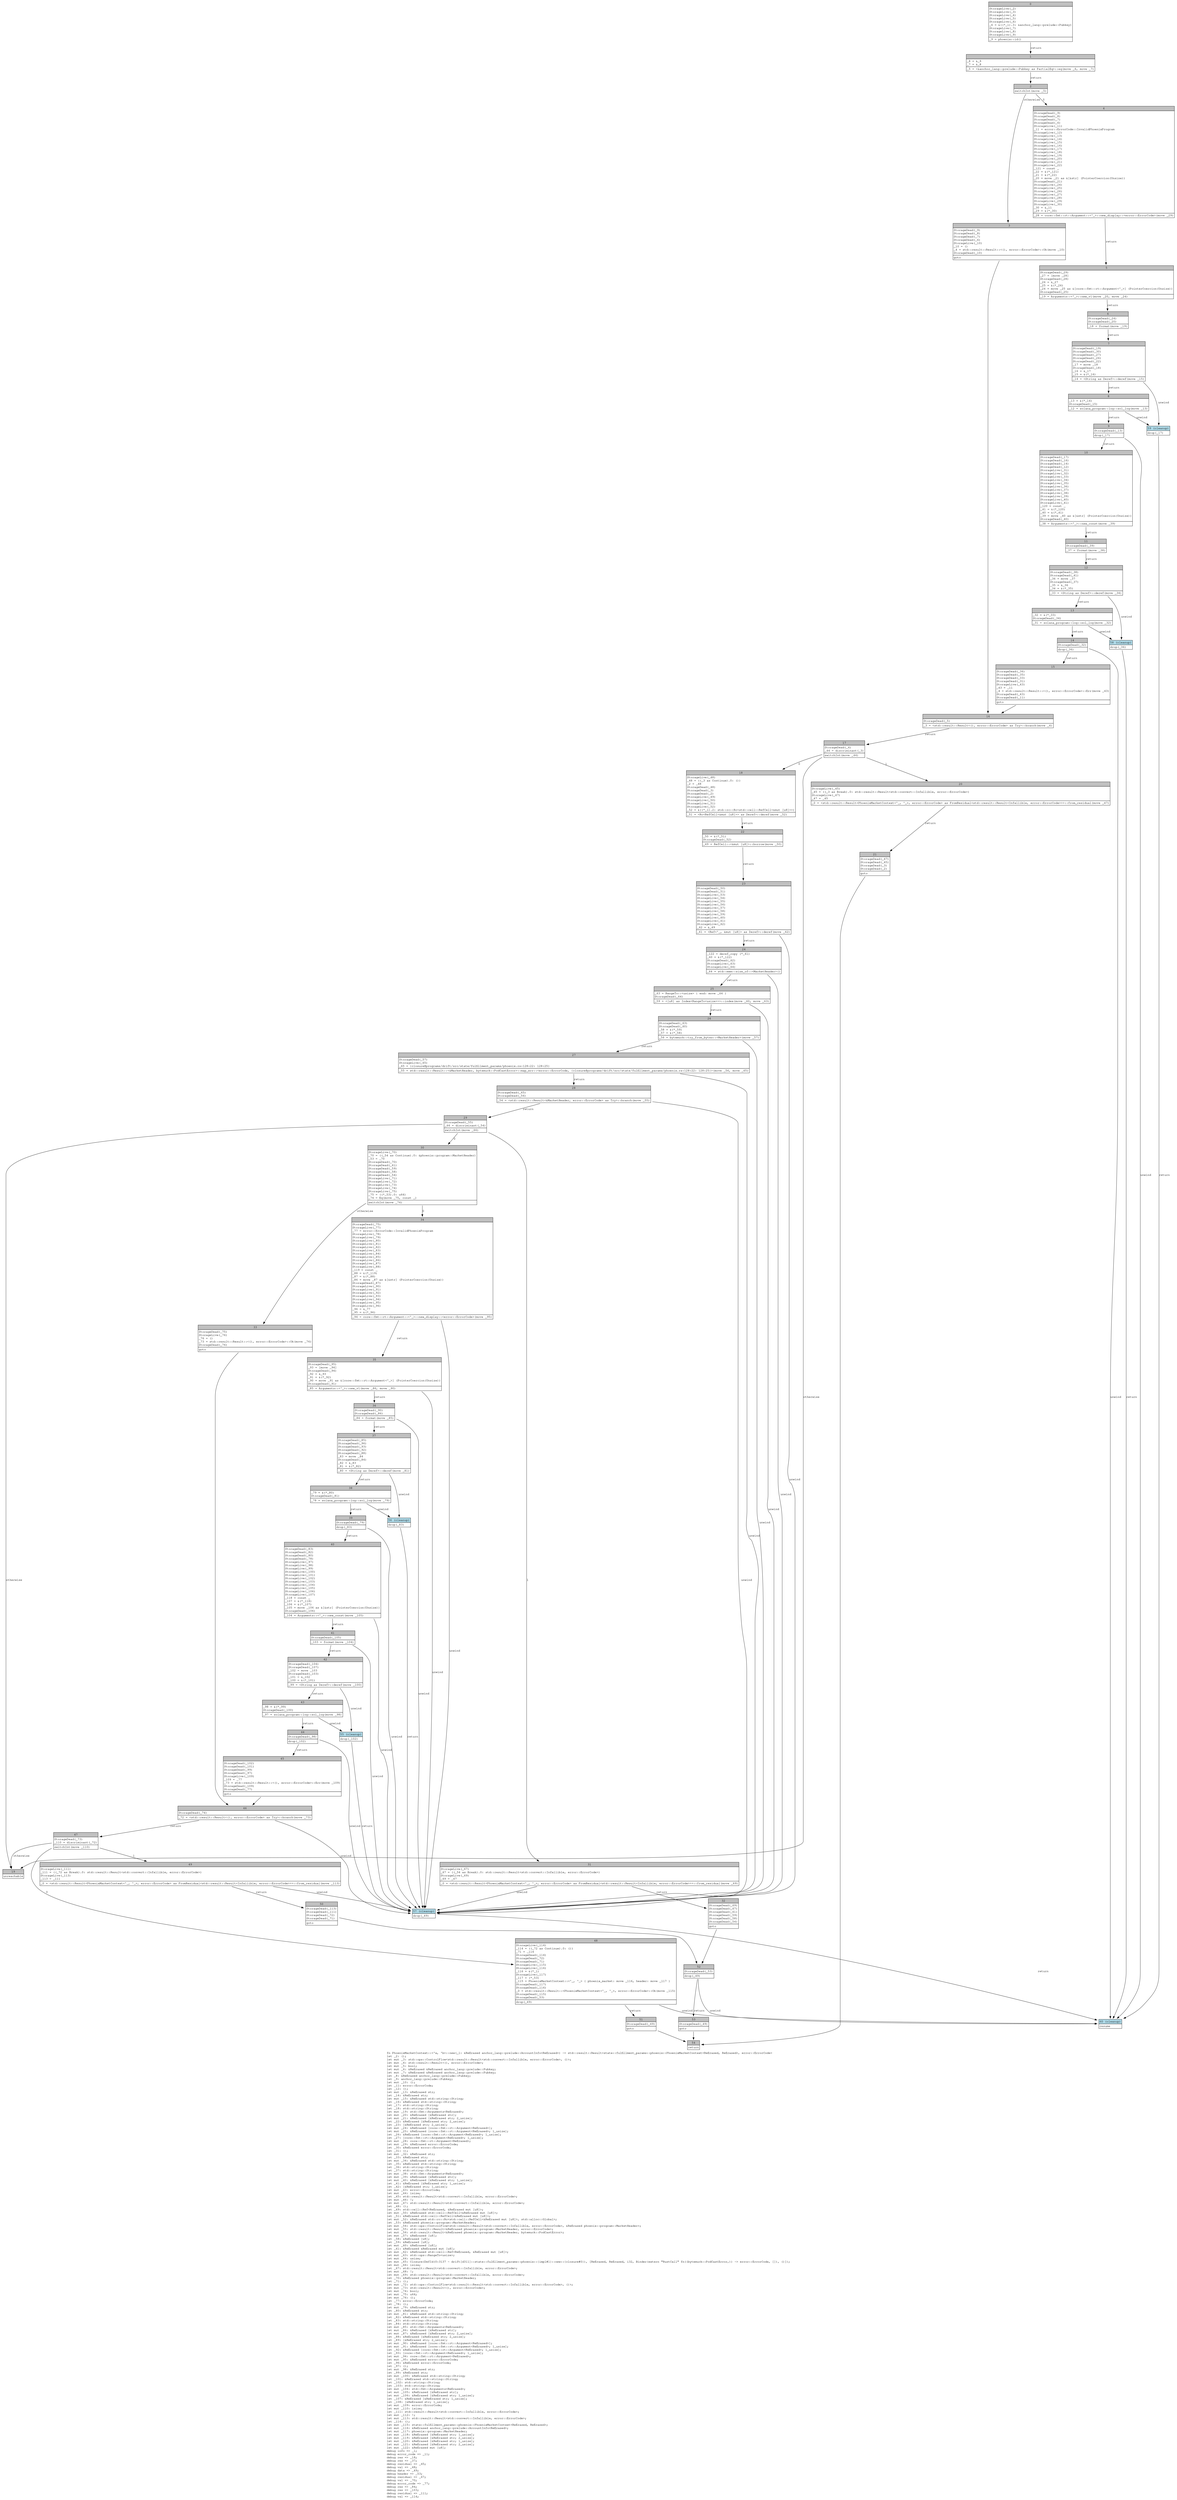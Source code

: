 digraph Mir_0_3136 {
    graph [fontname="Courier, monospace"];
    node [fontname="Courier, monospace"];
    edge [fontname="Courier, monospace"];
    label=<fn PhoenixMarketContext::&lt;'a, 'b&gt;::new(_1: &amp;ReErased anchor_lang::prelude::AccountInfo&lt;ReErased&gt;) -&gt; std::result::Result&lt;state::fulfillment_params::phoenix::PhoenixMarketContext&lt;ReErased, ReErased&gt;, error::ErrorCode&gt;<br align="left"/>let _2: ();<br align="left"/>let mut _3: std::ops::ControlFlow&lt;std::result::Result&lt;std::convert::Infallible, error::ErrorCode&gt;, ()&gt;;<br align="left"/>let mut _4: std::result::Result&lt;(), error::ErrorCode&gt;;<br align="left"/>let mut _5: bool;<br align="left"/>let mut _6: &amp;ReErased &amp;ReErased anchor_lang::prelude::Pubkey;<br align="left"/>let mut _7: &amp;ReErased &amp;ReErased anchor_lang::prelude::Pubkey;<br align="left"/>let _8: &amp;ReErased anchor_lang::prelude::Pubkey;<br align="left"/>let _9: anchor_lang::prelude::Pubkey;<br align="left"/>let mut _10: ();<br align="left"/>let _11: error::ErrorCode;<br align="left"/>let _12: ();<br align="left"/>let mut _13: &amp;ReErased str;<br align="left"/>let _14: &amp;ReErased str;<br align="left"/>let mut _15: &amp;ReErased std::string::String;<br align="left"/>let _16: &amp;ReErased std::string::String;<br align="left"/>let _17: std::string::String;<br align="left"/>let _18: std::string::String;<br align="left"/>let mut _19: std::fmt::Arguments&lt;ReErased&gt;;<br align="left"/>let mut _20: &amp;ReErased [&amp;ReErased str];<br align="left"/>let mut _21: &amp;ReErased [&amp;ReErased str; 2_usize];<br align="left"/>let _22: &amp;ReErased [&amp;ReErased str; 2_usize];<br align="left"/>let _23: [&amp;ReErased str; 2_usize];<br align="left"/>let mut _24: &amp;ReErased [core::fmt::rt::Argument&lt;ReErased&gt;];<br align="left"/>let mut _25: &amp;ReErased [core::fmt::rt::Argument&lt;ReErased&gt;; 1_usize];<br align="left"/>let _26: &amp;ReErased [core::fmt::rt::Argument&lt;ReErased&gt;; 1_usize];<br align="left"/>let _27: [core::fmt::rt::Argument&lt;ReErased&gt;; 1_usize];<br align="left"/>let mut _28: core::fmt::rt::Argument&lt;ReErased&gt;;<br align="left"/>let mut _29: &amp;ReErased error::ErrorCode;<br align="left"/>let _30: &amp;ReErased error::ErrorCode;<br align="left"/>let _31: ();<br align="left"/>let mut _32: &amp;ReErased str;<br align="left"/>let _33: &amp;ReErased str;<br align="left"/>let mut _34: &amp;ReErased std::string::String;<br align="left"/>let _35: &amp;ReErased std::string::String;<br align="left"/>let _36: std::string::String;<br align="left"/>let _37: std::string::String;<br align="left"/>let mut _38: std::fmt::Arguments&lt;ReErased&gt;;<br align="left"/>let mut _39: &amp;ReErased [&amp;ReErased str];<br align="left"/>let mut _40: &amp;ReErased [&amp;ReErased str; 1_usize];<br align="left"/>let _41: &amp;ReErased [&amp;ReErased str; 1_usize];<br align="left"/>let _42: [&amp;ReErased str; 1_usize];<br align="left"/>let mut _43: error::ErrorCode;<br align="left"/>let mut _44: isize;<br align="left"/>let _45: std::result::Result&lt;std::convert::Infallible, error::ErrorCode&gt;;<br align="left"/>let mut _46: !;<br align="left"/>let mut _47: std::result::Result&lt;std::convert::Infallible, error::ErrorCode&gt;;<br align="left"/>let _48: ();<br align="left"/>let _49: std::cell::Ref&lt;ReErased, &amp;ReErased mut [u8]&gt;;<br align="left"/>let mut _50: &amp;ReErased std::cell::RefCell&lt;&amp;ReErased mut [u8]&gt;;<br align="left"/>let _51: &amp;ReErased std::cell::RefCell&lt;&amp;ReErased mut [u8]&gt;;<br align="left"/>let mut _52: &amp;ReErased std::rc::Rc&lt;std::cell::RefCell&lt;&amp;ReErased mut [u8]&gt;, std::alloc::Global&gt;;<br align="left"/>let _53: &amp;ReErased phoenix::program::MarketHeader;<br align="left"/>let mut _54: std::ops::ControlFlow&lt;std::result::Result&lt;std::convert::Infallible, error::ErrorCode&gt;, &amp;ReErased phoenix::program::MarketHeader&gt;;<br align="left"/>let mut _55: std::result::Result&lt;&amp;ReErased phoenix::program::MarketHeader, error::ErrorCode&gt;;<br align="left"/>let mut _56: std::result::Result&lt;&amp;ReErased phoenix::program::MarketHeader, bytemuck::PodCastError&gt;;<br align="left"/>let mut _57: &amp;ReErased [u8];<br align="left"/>let _58: &amp;ReErased [u8];<br align="left"/>let _59: &amp;ReErased [u8];<br align="left"/>let mut _60: &amp;ReErased [u8];<br align="left"/>let _61: &amp;ReErased &amp;ReErased mut [u8];<br align="left"/>let mut _62: &amp;ReErased std::cell::Ref&lt;ReErased, &amp;ReErased mut [u8]&gt;;<br align="left"/>let mut _63: std::ops::RangeTo&lt;usize&gt;;<br align="left"/>let mut _64: usize;<br align="left"/>let mut _65: Closure(DefId(0:3137 ~ drift[d311]::state::fulfillment_params::phoenix::{impl#1}::new::{closure#0}), [ReErased, ReErased, i32, Binder(extern &quot;RustCall&quot; fn((bytemuck::PodCastError,)) -&gt; error::ErrorCode, []), ()]);<br align="left"/>let mut _66: isize;<br align="left"/>let _67: std::result::Result&lt;std::convert::Infallible, error::ErrorCode&gt;;<br align="left"/>let mut _68: !;<br align="left"/>let mut _69: std::result::Result&lt;std::convert::Infallible, error::ErrorCode&gt;;<br align="left"/>let _70: &amp;ReErased phoenix::program::MarketHeader;<br align="left"/>let _71: ();<br align="left"/>let mut _72: std::ops::ControlFlow&lt;std::result::Result&lt;std::convert::Infallible, error::ErrorCode&gt;, ()&gt;;<br align="left"/>let mut _73: std::result::Result&lt;(), error::ErrorCode&gt;;<br align="left"/>let mut _74: bool;<br align="left"/>let mut _75: u64;<br align="left"/>let mut _76: ();<br align="left"/>let _77: error::ErrorCode;<br align="left"/>let _78: ();<br align="left"/>let mut _79: &amp;ReErased str;<br align="left"/>let _80: &amp;ReErased str;<br align="left"/>let mut _81: &amp;ReErased std::string::String;<br align="left"/>let _82: &amp;ReErased std::string::String;<br align="left"/>let _83: std::string::String;<br align="left"/>let _84: std::string::String;<br align="left"/>let mut _85: std::fmt::Arguments&lt;ReErased&gt;;<br align="left"/>let mut _86: &amp;ReErased [&amp;ReErased str];<br align="left"/>let mut _87: &amp;ReErased [&amp;ReErased str; 2_usize];<br align="left"/>let _88: &amp;ReErased [&amp;ReErased str; 2_usize];<br align="left"/>let _89: [&amp;ReErased str; 2_usize];<br align="left"/>let mut _90: &amp;ReErased [core::fmt::rt::Argument&lt;ReErased&gt;];<br align="left"/>let mut _91: &amp;ReErased [core::fmt::rt::Argument&lt;ReErased&gt;; 1_usize];<br align="left"/>let _92: &amp;ReErased [core::fmt::rt::Argument&lt;ReErased&gt;; 1_usize];<br align="left"/>let _93: [core::fmt::rt::Argument&lt;ReErased&gt;; 1_usize];<br align="left"/>let mut _94: core::fmt::rt::Argument&lt;ReErased&gt;;<br align="left"/>let mut _95: &amp;ReErased error::ErrorCode;<br align="left"/>let _96: &amp;ReErased error::ErrorCode;<br align="left"/>let _97: ();<br align="left"/>let mut _98: &amp;ReErased str;<br align="left"/>let _99: &amp;ReErased str;<br align="left"/>let mut _100: &amp;ReErased std::string::String;<br align="left"/>let _101: &amp;ReErased std::string::String;<br align="left"/>let _102: std::string::String;<br align="left"/>let _103: std::string::String;<br align="left"/>let mut _104: std::fmt::Arguments&lt;ReErased&gt;;<br align="left"/>let mut _105: &amp;ReErased [&amp;ReErased str];<br align="left"/>let mut _106: &amp;ReErased [&amp;ReErased str; 1_usize];<br align="left"/>let _107: &amp;ReErased [&amp;ReErased str; 1_usize];<br align="left"/>let _108: [&amp;ReErased str; 1_usize];<br align="left"/>let mut _109: error::ErrorCode;<br align="left"/>let mut _110: isize;<br align="left"/>let _111: std::result::Result&lt;std::convert::Infallible, error::ErrorCode&gt;;<br align="left"/>let mut _112: !;<br align="left"/>let mut _113: std::result::Result&lt;std::convert::Infallible, error::ErrorCode&gt;;<br align="left"/>let _114: ();<br align="left"/>let mut _115: state::fulfillment_params::phoenix::PhoenixMarketContext&lt;ReErased, ReErased&gt;;<br align="left"/>let mut _116: &amp;ReErased anchor_lang::prelude::AccountInfo&lt;ReErased&gt;;<br align="left"/>let mut _117: phoenix::program::MarketHeader;<br align="left"/>let mut _118: &amp;ReErased [&amp;ReErased str; 1_usize];<br align="left"/>let mut _119: &amp;ReErased [&amp;ReErased str; 2_usize];<br align="left"/>let mut _120: &amp;ReErased [&amp;ReErased str; 1_usize];<br align="left"/>let mut _121: &amp;ReErased [&amp;ReErased str; 2_usize];<br align="left"/>let mut _122: &amp;ReErased mut [u8];<br align="left"/>debug info =&gt; _1;<br align="left"/>debug error_code =&gt; _11;<br align="left"/>debug res =&gt; _18;<br align="left"/>debug res =&gt; _37;<br align="left"/>debug residual =&gt; _45;<br align="left"/>debug val =&gt; _48;<br align="left"/>debug data =&gt; _49;<br align="left"/>debug header =&gt; _53;<br align="left"/>debug residual =&gt; _67;<br align="left"/>debug val =&gt; _70;<br align="left"/>debug error_code =&gt; _77;<br align="left"/>debug res =&gt; _84;<br align="left"/>debug res =&gt; _103;<br align="left"/>debug residual =&gt; _111;<br align="left"/>debug val =&gt; _114;<br align="left"/>>;
    bb0__0_3136 [shape="none", label=<<table border="0" cellborder="1" cellspacing="0"><tr><td bgcolor="gray" align="center" colspan="1">0</td></tr><tr><td align="left" balign="left">StorageLive(_2)<br/>StorageLive(_3)<br/>StorageLive(_4)<br/>StorageLive(_5)<br/>StorageLive(_6)<br/>_6 = &amp;((*_1).3: &amp;anchor_lang::prelude::Pubkey)<br/>StorageLive(_7)<br/>StorageLive(_8)<br/>StorageLive(_9)<br/></td></tr><tr><td align="left">_9 = phoenix::id()</td></tr></table>>];
    bb1__0_3136 [shape="none", label=<<table border="0" cellborder="1" cellspacing="0"><tr><td bgcolor="gray" align="center" colspan="1">1</td></tr><tr><td align="left" balign="left">_8 = &amp;_9<br/>_7 = &amp;_8<br/></td></tr><tr><td align="left">_5 = &lt;&amp;anchor_lang::prelude::Pubkey as PartialEq&gt;::eq(move _6, move _7)</td></tr></table>>];
    bb2__0_3136 [shape="none", label=<<table border="0" cellborder="1" cellspacing="0"><tr><td bgcolor="gray" align="center" colspan="1">2</td></tr><tr><td align="left">switchInt(move _5)</td></tr></table>>];
    bb3__0_3136 [shape="none", label=<<table border="0" cellborder="1" cellspacing="0"><tr><td bgcolor="gray" align="center" colspan="1">3</td></tr><tr><td align="left" balign="left">StorageDead(_9)<br/>StorageDead(_8)<br/>StorageDead(_7)<br/>StorageDead(_6)<br/>StorageLive(_10)<br/>_10 = ()<br/>_4 = std::result::Result::&lt;(), error::ErrorCode&gt;::Ok(move _10)<br/>StorageDead(_10)<br/></td></tr><tr><td align="left">goto</td></tr></table>>];
    bb4__0_3136 [shape="none", label=<<table border="0" cellborder="1" cellspacing="0"><tr><td bgcolor="gray" align="center" colspan="1">4</td></tr><tr><td align="left" balign="left">StorageDead(_9)<br/>StorageDead(_8)<br/>StorageDead(_7)<br/>StorageDead(_6)<br/>StorageLive(_11)<br/>_11 = error::ErrorCode::InvalidPhoenixProgram<br/>StorageLive(_12)<br/>StorageLive(_13)<br/>StorageLive(_14)<br/>StorageLive(_15)<br/>StorageLive(_16)<br/>StorageLive(_17)<br/>StorageLive(_18)<br/>StorageLive(_19)<br/>StorageLive(_20)<br/>StorageLive(_21)<br/>StorageLive(_22)<br/>_121 = const _<br/>_22 = &amp;(*_121)<br/>_21 = &amp;(*_22)<br/>_20 = move _21 as &amp;[&amp;str] (PointerCoercion(Unsize))<br/>StorageDead(_21)<br/>StorageLive(_24)<br/>StorageLive(_25)<br/>StorageLive(_26)<br/>StorageLive(_27)<br/>StorageLive(_28)<br/>StorageLive(_29)<br/>StorageLive(_30)<br/>_30 = &amp;_11<br/>_29 = &amp;(*_30)<br/></td></tr><tr><td align="left">_28 = core::fmt::rt::Argument::&lt;'_&gt;::new_display::&lt;error::ErrorCode&gt;(move _29)</td></tr></table>>];
    bb5__0_3136 [shape="none", label=<<table border="0" cellborder="1" cellspacing="0"><tr><td bgcolor="gray" align="center" colspan="1">5</td></tr><tr><td align="left" balign="left">StorageDead(_29)<br/>_27 = [move _28]<br/>StorageDead(_28)<br/>_26 = &amp;_27<br/>_25 = &amp;(*_26)<br/>_24 = move _25 as &amp;[core::fmt::rt::Argument&lt;'_&gt;] (PointerCoercion(Unsize))<br/>StorageDead(_25)<br/></td></tr><tr><td align="left">_19 = Arguments::&lt;'_&gt;::new_v1(move _20, move _24)</td></tr></table>>];
    bb6__0_3136 [shape="none", label=<<table border="0" cellborder="1" cellspacing="0"><tr><td bgcolor="gray" align="center" colspan="1">6</td></tr><tr><td align="left" balign="left">StorageDead(_24)<br/>StorageDead(_20)<br/></td></tr><tr><td align="left">_18 = format(move _19)</td></tr></table>>];
    bb7__0_3136 [shape="none", label=<<table border="0" cellborder="1" cellspacing="0"><tr><td bgcolor="gray" align="center" colspan="1">7</td></tr><tr><td align="left" balign="left">StorageDead(_19)<br/>StorageDead(_30)<br/>StorageDead(_27)<br/>StorageDead(_26)<br/>StorageDead(_22)<br/>_17 = move _18<br/>StorageDead(_18)<br/>_16 = &amp;_17<br/>_15 = &amp;(*_16)<br/></td></tr><tr><td align="left">_14 = &lt;String as Deref&gt;::deref(move _15)</td></tr></table>>];
    bb8__0_3136 [shape="none", label=<<table border="0" cellborder="1" cellspacing="0"><tr><td bgcolor="gray" align="center" colspan="1">8</td></tr><tr><td align="left" balign="left">_13 = &amp;(*_14)<br/>StorageDead(_15)<br/></td></tr><tr><td align="left">_12 = solana_program::log::sol_log(move _13)</td></tr></table>>];
    bb9__0_3136 [shape="none", label=<<table border="0" cellborder="1" cellspacing="0"><tr><td bgcolor="gray" align="center" colspan="1">9</td></tr><tr><td align="left" balign="left">StorageDead(_13)<br/></td></tr><tr><td align="left">drop(_17)</td></tr></table>>];
    bb10__0_3136 [shape="none", label=<<table border="0" cellborder="1" cellspacing="0"><tr><td bgcolor="gray" align="center" colspan="1">10</td></tr><tr><td align="left" balign="left">StorageDead(_17)<br/>StorageDead(_16)<br/>StorageDead(_14)<br/>StorageDead(_12)<br/>StorageLive(_31)<br/>StorageLive(_32)<br/>StorageLive(_33)<br/>StorageLive(_34)<br/>StorageLive(_35)<br/>StorageLive(_36)<br/>StorageLive(_37)<br/>StorageLive(_38)<br/>StorageLive(_39)<br/>StorageLive(_40)<br/>StorageLive(_41)<br/>_120 = const _<br/>_41 = &amp;(*_120)<br/>_40 = &amp;(*_41)<br/>_39 = move _40 as &amp;[&amp;str] (PointerCoercion(Unsize))<br/>StorageDead(_40)<br/></td></tr><tr><td align="left">_38 = Arguments::&lt;'_&gt;::new_const(move _39)</td></tr></table>>];
    bb11__0_3136 [shape="none", label=<<table border="0" cellborder="1" cellspacing="0"><tr><td bgcolor="gray" align="center" colspan="1">11</td></tr><tr><td align="left" balign="left">StorageDead(_39)<br/></td></tr><tr><td align="left">_37 = format(move _38)</td></tr></table>>];
    bb12__0_3136 [shape="none", label=<<table border="0" cellborder="1" cellspacing="0"><tr><td bgcolor="gray" align="center" colspan="1">12</td></tr><tr><td align="left" balign="left">StorageDead(_38)<br/>StorageDead(_41)<br/>_36 = move _37<br/>StorageDead(_37)<br/>_35 = &amp;_36<br/>_34 = &amp;(*_35)<br/></td></tr><tr><td align="left">_33 = &lt;String as Deref&gt;::deref(move _34)</td></tr></table>>];
    bb13__0_3136 [shape="none", label=<<table border="0" cellborder="1" cellspacing="0"><tr><td bgcolor="gray" align="center" colspan="1">13</td></tr><tr><td align="left" balign="left">_32 = &amp;(*_33)<br/>StorageDead(_34)<br/></td></tr><tr><td align="left">_31 = solana_program::log::sol_log(move _32)</td></tr></table>>];
    bb14__0_3136 [shape="none", label=<<table border="0" cellborder="1" cellspacing="0"><tr><td bgcolor="gray" align="center" colspan="1">14</td></tr><tr><td align="left" balign="left">StorageDead(_32)<br/></td></tr><tr><td align="left">drop(_36)</td></tr></table>>];
    bb15__0_3136 [shape="none", label=<<table border="0" cellborder="1" cellspacing="0"><tr><td bgcolor="gray" align="center" colspan="1">15</td></tr><tr><td align="left" balign="left">StorageDead(_36)<br/>StorageDead(_35)<br/>StorageDead(_33)<br/>StorageDead(_31)<br/>StorageLive(_43)<br/>_43 = _11<br/>_4 = std::result::Result::&lt;(), error::ErrorCode&gt;::Err(move _43)<br/>StorageDead(_43)<br/>StorageDead(_11)<br/></td></tr><tr><td align="left">goto</td></tr></table>>];
    bb16__0_3136 [shape="none", label=<<table border="0" cellborder="1" cellspacing="0"><tr><td bgcolor="gray" align="center" colspan="1">16</td></tr><tr><td align="left" balign="left">StorageDead(_5)<br/></td></tr><tr><td align="left">_3 = &lt;std::result::Result&lt;(), error::ErrorCode&gt; as Try&gt;::branch(move _4)</td></tr></table>>];
    bb17__0_3136 [shape="none", label=<<table border="0" cellborder="1" cellspacing="0"><tr><td bgcolor="gray" align="center" colspan="1">17</td></tr><tr><td align="left" balign="left">StorageDead(_4)<br/>_44 = discriminant(_3)<br/></td></tr><tr><td align="left">switchInt(move _44)</td></tr></table>>];
    bb18__0_3136 [shape="none", label=<<table border="0" cellborder="1" cellspacing="0"><tr><td bgcolor="gray" align="center" colspan="1">18</td></tr><tr><td align="left" balign="left">StorageLive(_48)<br/>_48 = ((_3 as Continue).0: ())<br/>_2 = _48<br/>StorageDead(_48)<br/>StorageDead(_3)<br/>StorageDead(_2)<br/>StorageLive(_49)<br/>StorageLive(_50)<br/>StorageLive(_51)<br/>StorageLive(_52)<br/>_52 = &amp;((*_1).2: std::rc::Rc&lt;std::cell::RefCell&lt;&amp;mut [u8]&gt;&gt;)<br/></td></tr><tr><td align="left">_51 = &lt;Rc&lt;RefCell&lt;&amp;mut [u8]&gt;&gt; as Deref&gt;::deref(move _52)</td></tr></table>>];
    bb19__0_3136 [shape="none", label=<<table border="0" cellborder="1" cellspacing="0"><tr><td bgcolor="gray" align="center" colspan="1">19</td></tr><tr><td align="left">unreachable</td></tr></table>>];
    bb20__0_3136 [shape="none", label=<<table border="0" cellborder="1" cellspacing="0"><tr><td bgcolor="gray" align="center" colspan="1">20</td></tr><tr><td align="left" balign="left">StorageLive(_45)<br/>_45 = ((_3 as Break).0: std::result::Result&lt;std::convert::Infallible, error::ErrorCode&gt;)<br/>StorageLive(_47)<br/>_47 = _45<br/></td></tr><tr><td align="left">_0 = &lt;std::result::Result&lt;PhoenixMarketContext&lt;'_, '_&gt;, error::ErrorCode&gt; as FromResidual&lt;std::result::Result&lt;Infallible, error::ErrorCode&gt;&gt;&gt;::from_residual(move _47)</td></tr></table>>];
    bb21__0_3136 [shape="none", label=<<table border="0" cellborder="1" cellspacing="0"><tr><td bgcolor="gray" align="center" colspan="1">21</td></tr><tr><td align="left" balign="left">StorageDead(_47)<br/>StorageDead(_45)<br/>StorageDead(_3)<br/>StorageDead(_2)<br/></td></tr><tr><td align="left">goto</td></tr></table>>];
    bb22__0_3136 [shape="none", label=<<table border="0" cellborder="1" cellspacing="0"><tr><td bgcolor="gray" align="center" colspan="1">22</td></tr><tr><td align="left" balign="left">_50 = &amp;(*_51)<br/>StorageDead(_52)<br/></td></tr><tr><td align="left">_49 = RefCell::&lt;&amp;mut [u8]&gt;::borrow(move _50)</td></tr></table>>];
    bb23__0_3136 [shape="none", label=<<table border="0" cellborder="1" cellspacing="0"><tr><td bgcolor="gray" align="center" colspan="1">23</td></tr><tr><td align="left" balign="left">StorageDead(_50)<br/>StorageDead(_51)<br/>StorageLive(_53)<br/>StorageLive(_54)<br/>StorageLive(_55)<br/>StorageLive(_56)<br/>StorageLive(_57)<br/>StorageLive(_58)<br/>StorageLive(_59)<br/>StorageLive(_60)<br/>StorageLive(_61)<br/>StorageLive(_62)<br/>_62 = &amp;_49<br/></td></tr><tr><td align="left">_61 = &lt;Ref&lt;'_, &amp;mut [u8]&gt; as Deref&gt;::deref(move _62)</td></tr></table>>];
    bb24__0_3136 [shape="none", label=<<table border="0" cellborder="1" cellspacing="0"><tr><td bgcolor="gray" align="center" colspan="1">24</td></tr><tr><td align="left" balign="left">_122 = deref_copy (*_61)<br/>_60 = &amp;(*_122)<br/>StorageDead(_62)<br/>StorageLive(_63)<br/>StorageLive(_64)<br/></td></tr><tr><td align="left">_64 = std::mem::size_of::&lt;MarketHeader&gt;()</td></tr></table>>];
    bb25__0_3136 [shape="none", label=<<table border="0" cellborder="1" cellspacing="0"><tr><td bgcolor="gray" align="center" colspan="1">25</td></tr><tr><td align="left" balign="left">_63 = RangeTo::&lt;usize&gt; { end: move _64 }<br/>StorageDead(_64)<br/></td></tr><tr><td align="left">_59 = &lt;[u8] as Index&lt;RangeTo&lt;usize&gt;&gt;&gt;::index(move _60, move _63)</td></tr></table>>];
    bb26__0_3136 [shape="none", label=<<table border="0" cellborder="1" cellspacing="0"><tr><td bgcolor="gray" align="center" colspan="1">26</td></tr><tr><td align="left" balign="left">StorageDead(_63)<br/>StorageDead(_60)<br/>_58 = &amp;(*_59)<br/>_57 = &amp;(*_58)<br/></td></tr><tr><td align="left">_56 = bytemuck::try_from_bytes::&lt;MarketHeader&gt;(move _57)</td></tr></table>>];
    bb27__0_3136 [shape="none", label=<<table border="0" cellborder="1" cellspacing="0"><tr><td bgcolor="gray" align="center" colspan="1">27</td></tr><tr><td align="left" balign="left">StorageDead(_57)<br/>StorageLive(_65)<br/>_65 = {closure@programs/drift/src/state/fulfillment_params/phoenix.rs:128:22: 128:25}<br/></td></tr><tr><td align="left">_55 = std::result::Result::&lt;&amp;MarketHeader, bytemuck::PodCastError&gt;::map_err::&lt;error::ErrorCode, {closure@programs/drift/src/state/fulfillment_params/phoenix.rs:128:22: 128:25}&gt;(move _56, move _65)</td></tr></table>>];
    bb28__0_3136 [shape="none", label=<<table border="0" cellborder="1" cellspacing="0"><tr><td bgcolor="gray" align="center" colspan="1">28</td></tr><tr><td align="left" balign="left">StorageDead(_65)<br/>StorageDead(_56)<br/></td></tr><tr><td align="left">_54 = &lt;std::result::Result&lt;&amp;MarketHeader, error::ErrorCode&gt; as Try&gt;::branch(move _55)</td></tr></table>>];
    bb29__0_3136 [shape="none", label=<<table border="0" cellborder="1" cellspacing="0"><tr><td bgcolor="gray" align="center" colspan="1">29</td></tr><tr><td align="left" balign="left">StorageDead(_55)<br/>_66 = discriminant(_54)<br/></td></tr><tr><td align="left">switchInt(move _66)</td></tr></table>>];
    bb30__0_3136 [shape="none", label=<<table border="0" cellborder="1" cellspacing="0"><tr><td bgcolor="gray" align="center" colspan="1">30</td></tr><tr><td align="left" balign="left">StorageLive(_70)<br/>_70 = ((_54 as Continue).0: &amp;phoenix::program::MarketHeader)<br/>_53 = _70<br/>StorageDead(_70)<br/>StorageDead(_61)<br/>StorageDead(_59)<br/>StorageDead(_58)<br/>StorageDead(_54)<br/>StorageLive(_71)<br/>StorageLive(_72)<br/>StorageLive(_73)<br/>StorageLive(_74)<br/>StorageLive(_75)<br/>_75 = ((*_53).0: u64)<br/>_74 = Eq(move _75, const _)<br/></td></tr><tr><td align="left">switchInt(move _74)</td></tr></table>>];
    bb31__0_3136 [shape="none", label=<<table border="0" cellborder="1" cellspacing="0"><tr><td bgcolor="gray" align="center" colspan="1">31</td></tr><tr><td align="left" balign="left">StorageLive(_67)<br/>_67 = ((_54 as Break).0: std::result::Result&lt;std::convert::Infallible, error::ErrorCode&gt;)<br/>StorageLive(_69)<br/>_69 = _67<br/></td></tr><tr><td align="left">_0 = &lt;std::result::Result&lt;PhoenixMarketContext&lt;'_, '_&gt;, error::ErrorCode&gt; as FromResidual&lt;std::result::Result&lt;Infallible, error::ErrorCode&gt;&gt;&gt;::from_residual(move _69)</td></tr></table>>];
    bb32__0_3136 [shape="none", label=<<table border="0" cellborder="1" cellspacing="0"><tr><td bgcolor="gray" align="center" colspan="1">32</td></tr><tr><td align="left" balign="left">StorageDead(_69)<br/>StorageDead(_67)<br/>StorageDead(_61)<br/>StorageDead(_59)<br/>StorageDead(_58)<br/>StorageDead(_54)<br/></td></tr><tr><td align="left">goto</td></tr></table>>];
    bb33__0_3136 [shape="none", label=<<table border="0" cellborder="1" cellspacing="0"><tr><td bgcolor="gray" align="center" colspan="1">33</td></tr><tr><td align="left" balign="left">StorageDead(_75)<br/>StorageLive(_76)<br/>_76 = ()<br/>_73 = std::result::Result::&lt;(), error::ErrorCode&gt;::Ok(move _76)<br/>StorageDead(_76)<br/></td></tr><tr><td align="left">goto</td></tr></table>>];
    bb34__0_3136 [shape="none", label=<<table border="0" cellborder="1" cellspacing="0"><tr><td bgcolor="gray" align="center" colspan="1">34</td></tr><tr><td align="left" balign="left">StorageDead(_75)<br/>StorageLive(_77)<br/>_77 = error::ErrorCode::InvalidPhoenixProgram<br/>StorageLive(_78)<br/>StorageLive(_79)<br/>StorageLive(_80)<br/>StorageLive(_81)<br/>StorageLive(_82)<br/>StorageLive(_83)<br/>StorageLive(_84)<br/>StorageLive(_85)<br/>StorageLive(_86)<br/>StorageLive(_87)<br/>StorageLive(_88)<br/>_119 = const _<br/>_88 = &amp;(*_119)<br/>_87 = &amp;(*_88)<br/>_86 = move _87 as &amp;[&amp;str] (PointerCoercion(Unsize))<br/>StorageDead(_87)<br/>StorageLive(_90)<br/>StorageLive(_91)<br/>StorageLive(_92)<br/>StorageLive(_93)<br/>StorageLive(_94)<br/>StorageLive(_95)<br/>StorageLive(_96)<br/>_96 = &amp;_77<br/>_95 = &amp;(*_96)<br/></td></tr><tr><td align="left">_94 = core::fmt::rt::Argument::&lt;'_&gt;::new_display::&lt;error::ErrorCode&gt;(move _95)</td></tr></table>>];
    bb35__0_3136 [shape="none", label=<<table border="0" cellborder="1" cellspacing="0"><tr><td bgcolor="gray" align="center" colspan="1">35</td></tr><tr><td align="left" balign="left">StorageDead(_95)<br/>_93 = [move _94]<br/>StorageDead(_94)<br/>_92 = &amp;_93<br/>_91 = &amp;(*_92)<br/>_90 = move _91 as &amp;[core::fmt::rt::Argument&lt;'_&gt;] (PointerCoercion(Unsize))<br/>StorageDead(_91)<br/></td></tr><tr><td align="left">_85 = Arguments::&lt;'_&gt;::new_v1(move _86, move _90)</td></tr></table>>];
    bb36__0_3136 [shape="none", label=<<table border="0" cellborder="1" cellspacing="0"><tr><td bgcolor="gray" align="center" colspan="1">36</td></tr><tr><td align="left" balign="left">StorageDead(_90)<br/>StorageDead(_86)<br/></td></tr><tr><td align="left">_84 = format(move _85)</td></tr></table>>];
    bb37__0_3136 [shape="none", label=<<table border="0" cellborder="1" cellspacing="0"><tr><td bgcolor="gray" align="center" colspan="1">37</td></tr><tr><td align="left" balign="left">StorageDead(_85)<br/>StorageDead(_96)<br/>StorageDead(_93)<br/>StorageDead(_92)<br/>StorageDead(_88)<br/>_83 = move _84<br/>StorageDead(_84)<br/>_82 = &amp;_83<br/>_81 = &amp;(*_82)<br/></td></tr><tr><td align="left">_80 = &lt;String as Deref&gt;::deref(move _81)</td></tr></table>>];
    bb38__0_3136 [shape="none", label=<<table border="0" cellborder="1" cellspacing="0"><tr><td bgcolor="gray" align="center" colspan="1">38</td></tr><tr><td align="left" balign="left">_79 = &amp;(*_80)<br/>StorageDead(_81)<br/></td></tr><tr><td align="left">_78 = solana_program::log::sol_log(move _79)</td></tr></table>>];
    bb39__0_3136 [shape="none", label=<<table border="0" cellborder="1" cellspacing="0"><tr><td bgcolor="gray" align="center" colspan="1">39</td></tr><tr><td align="left" balign="left">StorageDead(_79)<br/></td></tr><tr><td align="left">drop(_83)</td></tr></table>>];
    bb40__0_3136 [shape="none", label=<<table border="0" cellborder="1" cellspacing="0"><tr><td bgcolor="gray" align="center" colspan="1">40</td></tr><tr><td align="left" balign="left">StorageDead(_83)<br/>StorageDead(_82)<br/>StorageDead(_80)<br/>StorageDead(_78)<br/>StorageLive(_97)<br/>StorageLive(_98)<br/>StorageLive(_99)<br/>StorageLive(_100)<br/>StorageLive(_101)<br/>StorageLive(_102)<br/>StorageLive(_103)<br/>StorageLive(_104)<br/>StorageLive(_105)<br/>StorageLive(_106)<br/>StorageLive(_107)<br/>_118 = const _<br/>_107 = &amp;(*_118)<br/>_106 = &amp;(*_107)<br/>_105 = move _106 as &amp;[&amp;str] (PointerCoercion(Unsize))<br/>StorageDead(_106)<br/></td></tr><tr><td align="left">_104 = Arguments::&lt;'_&gt;::new_const(move _105)</td></tr></table>>];
    bb41__0_3136 [shape="none", label=<<table border="0" cellborder="1" cellspacing="0"><tr><td bgcolor="gray" align="center" colspan="1">41</td></tr><tr><td align="left" balign="left">StorageDead(_105)<br/></td></tr><tr><td align="left">_103 = format(move _104)</td></tr></table>>];
    bb42__0_3136 [shape="none", label=<<table border="0" cellborder="1" cellspacing="0"><tr><td bgcolor="gray" align="center" colspan="1">42</td></tr><tr><td align="left" balign="left">StorageDead(_104)<br/>StorageDead(_107)<br/>_102 = move _103<br/>StorageDead(_103)<br/>_101 = &amp;_102<br/>_100 = &amp;(*_101)<br/></td></tr><tr><td align="left">_99 = &lt;String as Deref&gt;::deref(move _100)</td></tr></table>>];
    bb43__0_3136 [shape="none", label=<<table border="0" cellborder="1" cellspacing="0"><tr><td bgcolor="gray" align="center" colspan="1">43</td></tr><tr><td align="left" balign="left">_98 = &amp;(*_99)<br/>StorageDead(_100)<br/></td></tr><tr><td align="left">_97 = solana_program::log::sol_log(move _98)</td></tr></table>>];
    bb44__0_3136 [shape="none", label=<<table border="0" cellborder="1" cellspacing="0"><tr><td bgcolor="gray" align="center" colspan="1">44</td></tr><tr><td align="left" balign="left">StorageDead(_98)<br/></td></tr><tr><td align="left">drop(_102)</td></tr></table>>];
    bb45__0_3136 [shape="none", label=<<table border="0" cellborder="1" cellspacing="0"><tr><td bgcolor="gray" align="center" colspan="1">45</td></tr><tr><td align="left" balign="left">StorageDead(_102)<br/>StorageDead(_101)<br/>StorageDead(_99)<br/>StorageDead(_97)<br/>StorageLive(_109)<br/>_109 = _77<br/>_73 = std::result::Result::&lt;(), error::ErrorCode&gt;::Err(move _109)<br/>StorageDead(_109)<br/>StorageDead(_77)<br/></td></tr><tr><td align="left">goto</td></tr></table>>];
    bb46__0_3136 [shape="none", label=<<table border="0" cellborder="1" cellspacing="0"><tr><td bgcolor="gray" align="center" colspan="1">46</td></tr><tr><td align="left" balign="left">StorageDead(_74)<br/></td></tr><tr><td align="left">_72 = &lt;std::result::Result&lt;(), error::ErrorCode&gt; as Try&gt;::branch(move _73)</td></tr></table>>];
    bb47__0_3136 [shape="none", label=<<table border="0" cellborder="1" cellspacing="0"><tr><td bgcolor="gray" align="center" colspan="1">47</td></tr><tr><td align="left" balign="left">StorageDead(_73)<br/>_110 = discriminant(_72)<br/></td></tr><tr><td align="left">switchInt(move _110)</td></tr></table>>];
    bb48__0_3136 [shape="none", label=<<table border="0" cellborder="1" cellspacing="0"><tr><td bgcolor="gray" align="center" colspan="1">48</td></tr><tr><td align="left" balign="left">StorageLive(_114)<br/>_114 = ((_72 as Continue).0: ())<br/>_71 = _114<br/>StorageDead(_114)<br/>StorageDead(_72)<br/>StorageDead(_71)<br/>StorageLive(_115)<br/>StorageLive(_116)<br/>_116 = &amp;(*_1)<br/>StorageLive(_117)<br/>_117 = (*_53)<br/>_115 = PhoenixMarketContext::&lt;'_, '_&gt; { phoenix_market: move _116, header: move _117 }<br/>StorageDead(_117)<br/>StorageDead(_116)<br/>_0 = std::result::Result::&lt;PhoenixMarketContext&lt;'_, '_&gt;, error::ErrorCode&gt;::Ok(move _115)<br/>StorageDead(_115)<br/>StorageDead(_53)<br/></td></tr><tr><td align="left">drop(_49)</td></tr></table>>];
    bb49__0_3136 [shape="none", label=<<table border="0" cellborder="1" cellspacing="0"><tr><td bgcolor="gray" align="center" colspan="1">49</td></tr><tr><td align="left" balign="left">StorageLive(_111)<br/>_111 = ((_72 as Break).0: std::result::Result&lt;std::convert::Infallible, error::ErrorCode&gt;)<br/>StorageLive(_113)<br/>_113 = _111<br/></td></tr><tr><td align="left">_0 = &lt;std::result::Result&lt;PhoenixMarketContext&lt;'_, '_&gt;, error::ErrorCode&gt; as FromResidual&lt;std::result::Result&lt;Infallible, error::ErrorCode&gt;&gt;&gt;::from_residual(move _113)</td></tr></table>>];
    bb50__0_3136 [shape="none", label=<<table border="0" cellborder="1" cellspacing="0"><tr><td bgcolor="gray" align="center" colspan="1">50</td></tr><tr><td align="left" balign="left">StorageDead(_113)<br/>StorageDead(_111)<br/>StorageDead(_72)<br/>StorageDead(_71)<br/></td></tr><tr><td align="left">goto</td></tr></table>>];
    bb51__0_3136 [shape="none", label=<<table border="0" cellborder="1" cellspacing="0"><tr><td bgcolor="gray" align="center" colspan="1">51</td></tr><tr><td align="left" balign="left">StorageDead(_49)<br/></td></tr><tr><td align="left">goto</td></tr></table>>];
    bb52__0_3136 [shape="none", label=<<table border="0" cellborder="1" cellspacing="0"><tr><td bgcolor="gray" align="center" colspan="1">52</td></tr><tr><td align="left" balign="left">StorageDead(_53)<br/></td></tr><tr><td align="left">drop(_49)</td></tr></table>>];
    bb53__0_3136 [shape="none", label=<<table border="0" cellborder="1" cellspacing="0"><tr><td bgcolor="gray" align="center" colspan="1">53</td></tr><tr><td align="left" balign="left">StorageDead(_49)<br/></td></tr><tr><td align="left">goto</td></tr></table>>];
    bb54__0_3136 [shape="none", label=<<table border="0" cellborder="1" cellspacing="0"><tr><td bgcolor="gray" align="center" colspan="1">54</td></tr><tr><td align="left">return</td></tr></table>>];
    bb55__0_3136 [shape="none", label=<<table border="0" cellborder="1" cellspacing="0"><tr><td bgcolor="lightblue" align="center" colspan="1">55 (cleanup)</td></tr><tr><td align="left">drop(_102)</td></tr></table>>];
    bb56__0_3136 [shape="none", label=<<table border="0" cellborder="1" cellspacing="0"><tr><td bgcolor="lightblue" align="center" colspan="1">56 (cleanup)</td></tr><tr><td align="left">drop(_83)</td></tr></table>>];
    bb57__0_3136 [shape="none", label=<<table border="0" cellborder="1" cellspacing="0"><tr><td bgcolor="lightblue" align="center" colspan="1">57 (cleanup)</td></tr><tr><td align="left">drop(_49)</td></tr></table>>];
    bb58__0_3136 [shape="none", label=<<table border="0" cellborder="1" cellspacing="0"><tr><td bgcolor="lightblue" align="center" colspan="1">58 (cleanup)</td></tr><tr><td align="left">drop(_36)</td></tr></table>>];
    bb59__0_3136 [shape="none", label=<<table border="0" cellborder="1" cellspacing="0"><tr><td bgcolor="lightblue" align="center" colspan="1">59 (cleanup)</td></tr><tr><td align="left">drop(_17)</td></tr></table>>];
    bb60__0_3136 [shape="none", label=<<table border="0" cellborder="1" cellspacing="0"><tr><td bgcolor="lightblue" align="center" colspan="1">60 (cleanup)</td></tr><tr><td align="left">resume</td></tr></table>>];
    bb0__0_3136 -> bb1__0_3136 [label="return"];
    bb1__0_3136 -> bb2__0_3136 [label="return"];
    bb2__0_3136 -> bb4__0_3136 [label="0"];
    bb2__0_3136 -> bb3__0_3136 [label="otherwise"];
    bb3__0_3136 -> bb16__0_3136 [label=""];
    bb4__0_3136 -> bb5__0_3136 [label="return"];
    bb5__0_3136 -> bb6__0_3136 [label="return"];
    bb6__0_3136 -> bb7__0_3136 [label="return"];
    bb7__0_3136 -> bb8__0_3136 [label="return"];
    bb7__0_3136 -> bb59__0_3136 [label="unwind"];
    bb8__0_3136 -> bb9__0_3136 [label="return"];
    bb8__0_3136 -> bb59__0_3136 [label="unwind"];
    bb9__0_3136 -> bb10__0_3136 [label="return"];
    bb9__0_3136 -> bb60__0_3136 [label="unwind"];
    bb10__0_3136 -> bb11__0_3136 [label="return"];
    bb11__0_3136 -> bb12__0_3136 [label="return"];
    bb12__0_3136 -> bb13__0_3136 [label="return"];
    bb12__0_3136 -> bb58__0_3136 [label="unwind"];
    bb13__0_3136 -> bb14__0_3136 [label="return"];
    bb13__0_3136 -> bb58__0_3136 [label="unwind"];
    bb14__0_3136 -> bb15__0_3136 [label="return"];
    bb14__0_3136 -> bb60__0_3136 [label="unwind"];
    bb15__0_3136 -> bb16__0_3136 [label=""];
    bb16__0_3136 -> bb17__0_3136 [label="return"];
    bb17__0_3136 -> bb18__0_3136 [label="0"];
    bb17__0_3136 -> bb20__0_3136 [label="1"];
    bb17__0_3136 -> bb19__0_3136 [label="otherwise"];
    bb18__0_3136 -> bb22__0_3136 [label="return"];
    bb20__0_3136 -> bb21__0_3136 [label="return"];
    bb21__0_3136 -> bb54__0_3136 [label=""];
    bb22__0_3136 -> bb23__0_3136 [label="return"];
    bb23__0_3136 -> bb24__0_3136 [label="return"];
    bb23__0_3136 -> bb57__0_3136 [label="unwind"];
    bb24__0_3136 -> bb25__0_3136 [label="return"];
    bb24__0_3136 -> bb57__0_3136 [label="unwind"];
    bb25__0_3136 -> bb26__0_3136 [label="return"];
    bb25__0_3136 -> bb57__0_3136 [label="unwind"];
    bb26__0_3136 -> bb27__0_3136 [label="return"];
    bb26__0_3136 -> bb57__0_3136 [label="unwind"];
    bb27__0_3136 -> bb28__0_3136 [label="return"];
    bb27__0_3136 -> bb57__0_3136 [label="unwind"];
    bb28__0_3136 -> bb29__0_3136 [label="return"];
    bb28__0_3136 -> bb57__0_3136 [label="unwind"];
    bb29__0_3136 -> bb30__0_3136 [label="0"];
    bb29__0_3136 -> bb31__0_3136 [label="1"];
    bb29__0_3136 -> bb19__0_3136 [label="otherwise"];
    bb30__0_3136 -> bb34__0_3136 [label="0"];
    bb30__0_3136 -> bb33__0_3136 [label="otherwise"];
    bb31__0_3136 -> bb32__0_3136 [label="return"];
    bb31__0_3136 -> bb57__0_3136 [label="unwind"];
    bb32__0_3136 -> bb52__0_3136 [label=""];
    bb33__0_3136 -> bb46__0_3136 [label=""];
    bb34__0_3136 -> bb35__0_3136 [label="return"];
    bb34__0_3136 -> bb57__0_3136 [label="unwind"];
    bb35__0_3136 -> bb36__0_3136 [label="return"];
    bb35__0_3136 -> bb57__0_3136 [label="unwind"];
    bb36__0_3136 -> bb37__0_3136 [label="return"];
    bb36__0_3136 -> bb57__0_3136 [label="unwind"];
    bb37__0_3136 -> bb38__0_3136 [label="return"];
    bb37__0_3136 -> bb56__0_3136 [label="unwind"];
    bb38__0_3136 -> bb39__0_3136 [label="return"];
    bb38__0_3136 -> bb56__0_3136 [label="unwind"];
    bb39__0_3136 -> bb40__0_3136 [label="return"];
    bb39__0_3136 -> bb57__0_3136 [label="unwind"];
    bb40__0_3136 -> bb41__0_3136 [label="return"];
    bb40__0_3136 -> bb57__0_3136 [label="unwind"];
    bb41__0_3136 -> bb42__0_3136 [label="return"];
    bb41__0_3136 -> bb57__0_3136 [label="unwind"];
    bb42__0_3136 -> bb43__0_3136 [label="return"];
    bb42__0_3136 -> bb55__0_3136 [label="unwind"];
    bb43__0_3136 -> bb44__0_3136 [label="return"];
    bb43__0_3136 -> bb55__0_3136 [label="unwind"];
    bb44__0_3136 -> bb45__0_3136 [label="return"];
    bb44__0_3136 -> bb57__0_3136 [label="unwind"];
    bb45__0_3136 -> bb46__0_3136 [label=""];
    bb46__0_3136 -> bb47__0_3136 [label="return"];
    bb46__0_3136 -> bb57__0_3136 [label="unwind"];
    bb47__0_3136 -> bb48__0_3136 [label="0"];
    bb47__0_3136 -> bb49__0_3136 [label="1"];
    bb47__0_3136 -> bb19__0_3136 [label="otherwise"];
    bb48__0_3136 -> bb51__0_3136 [label="return"];
    bb48__0_3136 -> bb60__0_3136 [label="unwind"];
    bb49__0_3136 -> bb50__0_3136 [label="return"];
    bb49__0_3136 -> bb57__0_3136 [label="unwind"];
    bb50__0_3136 -> bb52__0_3136 [label=""];
    bb51__0_3136 -> bb54__0_3136 [label=""];
    bb52__0_3136 -> bb53__0_3136 [label="return"];
    bb52__0_3136 -> bb60__0_3136 [label="unwind"];
    bb53__0_3136 -> bb54__0_3136 [label=""];
    bb55__0_3136 -> bb57__0_3136 [label="return"];
    bb56__0_3136 -> bb57__0_3136 [label="return"];
    bb57__0_3136 -> bb60__0_3136 [label="return"];
    bb58__0_3136 -> bb60__0_3136 [label="return"];
    bb59__0_3136 -> bb60__0_3136 [label="return"];
}
